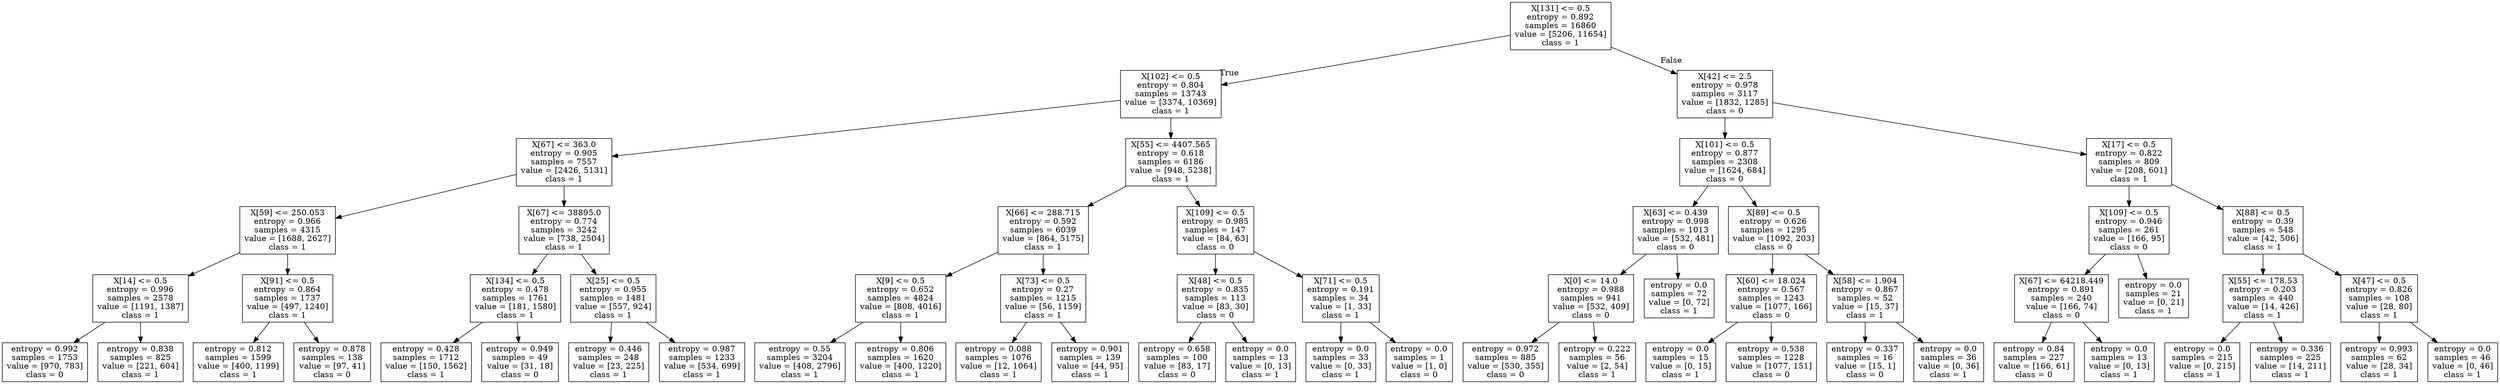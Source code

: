 digraph Tree {
node [shape=box] ;
0 [label="X[131] <= 0.5\nentropy = 0.892\nsamples = 16860\nvalue = [5206, 11654]\nclass = 1"] ;
1 [label="X[102] <= 0.5\nentropy = 0.804\nsamples = 13743\nvalue = [3374, 10369]\nclass = 1"] ;
0 -> 1 [labeldistance=2.5, labelangle=45, headlabel="True"] ;
2 [label="X[67] <= 363.0\nentropy = 0.905\nsamples = 7557\nvalue = [2426, 5131]\nclass = 1"] ;
1 -> 2 ;
3 [label="X[59] <= 250.053\nentropy = 0.966\nsamples = 4315\nvalue = [1688, 2627]\nclass = 1"] ;
2 -> 3 ;
4 [label="X[14] <= 0.5\nentropy = 0.996\nsamples = 2578\nvalue = [1191, 1387]\nclass = 1"] ;
3 -> 4 ;
5 [label="entropy = 0.992\nsamples = 1753\nvalue = [970, 783]\nclass = 0"] ;
4 -> 5 ;
6 [label="entropy = 0.838\nsamples = 825\nvalue = [221, 604]\nclass = 1"] ;
4 -> 6 ;
7 [label="X[91] <= 0.5\nentropy = 0.864\nsamples = 1737\nvalue = [497, 1240]\nclass = 1"] ;
3 -> 7 ;
8 [label="entropy = 0.812\nsamples = 1599\nvalue = [400, 1199]\nclass = 1"] ;
7 -> 8 ;
9 [label="entropy = 0.878\nsamples = 138\nvalue = [97, 41]\nclass = 0"] ;
7 -> 9 ;
10 [label="X[67] <= 38895.0\nentropy = 0.774\nsamples = 3242\nvalue = [738, 2504]\nclass = 1"] ;
2 -> 10 ;
11 [label="X[134] <= 0.5\nentropy = 0.478\nsamples = 1761\nvalue = [181, 1580]\nclass = 1"] ;
10 -> 11 ;
12 [label="entropy = 0.428\nsamples = 1712\nvalue = [150, 1562]\nclass = 1"] ;
11 -> 12 ;
13 [label="entropy = 0.949\nsamples = 49\nvalue = [31, 18]\nclass = 0"] ;
11 -> 13 ;
14 [label="X[25] <= 0.5\nentropy = 0.955\nsamples = 1481\nvalue = [557, 924]\nclass = 1"] ;
10 -> 14 ;
15 [label="entropy = 0.446\nsamples = 248\nvalue = [23, 225]\nclass = 1"] ;
14 -> 15 ;
16 [label="entropy = 0.987\nsamples = 1233\nvalue = [534, 699]\nclass = 1"] ;
14 -> 16 ;
17 [label="X[55] <= 4407.565\nentropy = 0.618\nsamples = 6186\nvalue = [948, 5238]\nclass = 1"] ;
1 -> 17 ;
18 [label="X[66] <= 288.715\nentropy = 0.592\nsamples = 6039\nvalue = [864, 5175]\nclass = 1"] ;
17 -> 18 ;
19 [label="X[9] <= 0.5\nentropy = 0.652\nsamples = 4824\nvalue = [808, 4016]\nclass = 1"] ;
18 -> 19 ;
20 [label="entropy = 0.55\nsamples = 3204\nvalue = [408, 2796]\nclass = 1"] ;
19 -> 20 ;
21 [label="entropy = 0.806\nsamples = 1620\nvalue = [400, 1220]\nclass = 1"] ;
19 -> 21 ;
22 [label="X[73] <= 0.5\nentropy = 0.27\nsamples = 1215\nvalue = [56, 1159]\nclass = 1"] ;
18 -> 22 ;
23 [label="entropy = 0.088\nsamples = 1076\nvalue = [12, 1064]\nclass = 1"] ;
22 -> 23 ;
24 [label="entropy = 0.901\nsamples = 139\nvalue = [44, 95]\nclass = 1"] ;
22 -> 24 ;
25 [label="X[109] <= 0.5\nentropy = 0.985\nsamples = 147\nvalue = [84, 63]\nclass = 0"] ;
17 -> 25 ;
26 [label="X[48] <= 0.5\nentropy = 0.835\nsamples = 113\nvalue = [83, 30]\nclass = 0"] ;
25 -> 26 ;
27 [label="entropy = 0.658\nsamples = 100\nvalue = [83, 17]\nclass = 0"] ;
26 -> 27 ;
28 [label="entropy = 0.0\nsamples = 13\nvalue = [0, 13]\nclass = 1"] ;
26 -> 28 ;
29 [label="X[71] <= 0.5\nentropy = 0.191\nsamples = 34\nvalue = [1, 33]\nclass = 1"] ;
25 -> 29 ;
30 [label="entropy = 0.0\nsamples = 33\nvalue = [0, 33]\nclass = 1"] ;
29 -> 30 ;
31 [label="entropy = 0.0\nsamples = 1\nvalue = [1, 0]\nclass = 0"] ;
29 -> 31 ;
32 [label="X[42] <= 2.5\nentropy = 0.978\nsamples = 3117\nvalue = [1832, 1285]\nclass = 0"] ;
0 -> 32 [labeldistance=2.5, labelangle=-45, headlabel="False"] ;
33 [label="X[101] <= 0.5\nentropy = 0.877\nsamples = 2308\nvalue = [1624, 684]\nclass = 0"] ;
32 -> 33 ;
34 [label="X[63] <= 0.439\nentropy = 0.998\nsamples = 1013\nvalue = [532, 481]\nclass = 0"] ;
33 -> 34 ;
35 [label="X[0] <= 14.0\nentropy = 0.988\nsamples = 941\nvalue = [532, 409]\nclass = 0"] ;
34 -> 35 ;
36 [label="entropy = 0.972\nsamples = 885\nvalue = [530, 355]\nclass = 0"] ;
35 -> 36 ;
37 [label="entropy = 0.222\nsamples = 56\nvalue = [2, 54]\nclass = 1"] ;
35 -> 37 ;
38 [label="entropy = 0.0\nsamples = 72\nvalue = [0, 72]\nclass = 1"] ;
34 -> 38 ;
39 [label="X[89] <= 0.5\nentropy = 0.626\nsamples = 1295\nvalue = [1092, 203]\nclass = 0"] ;
33 -> 39 ;
40 [label="X[60] <= 18.024\nentropy = 0.567\nsamples = 1243\nvalue = [1077, 166]\nclass = 0"] ;
39 -> 40 ;
41 [label="entropy = 0.0\nsamples = 15\nvalue = [0, 15]\nclass = 1"] ;
40 -> 41 ;
42 [label="entropy = 0.538\nsamples = 1228\nvalue = [1077, 151]\nclass = 0"] ;
40 -> 42 ;
43 [label="X[58] <= 1.904\nentropy = 0.867\nsamples = 52\nvalue = [15, 37]\nclass = 1"] ;
39 -> 43 ;
44 [label="entropy = 0.337\nsamples = 16\nvalue = [15, 1]\nclass = 0"] ;
43 -> 44 ;
45 [label="entropy = 0.0\nsamples = 36\nvalue = [0, 36]\nclass = 1"] ;
43 -> 45 ;
46 [label="X[17] <= 0.5\nentropy = 0.822\nsamples = 809\nvalue = [208, 601]\nclass = 1"] ;
32 -> 46 ;
47 [label="X[109] <= 0.5\nentropy = 0.946\nsamples = 261\nvalue = [166, 95]\nclass = 0"] ;
46 -> 47 ;
48 [label="X[67] <= 64218.449\nentropy = 0.891\nsamples = 240\nvalue = [166, 74]\nclass = 0"] ;
47 -> 48 ;
49 [label="entropy = 0.84\nsamples = 227\nvalue = [166, 61]\nclass = 0"] ;
48 -> 49 ;
50 [label="entropy = 0.0\nsamples = 13\nvalue = [0, 13]\nclass = 1"] ;
48 -> 50 ;
51 [label="entropy = 0.0\nsamples = 21\nvalue = [0, 21]\nclass = 1"] ;
47 -> 51 ;
52 [label="X[88] <= 0.5\nentropy = 0.39\nsamples = 548\nvalue = [42, 506]\nclass = 1"] ;
46 -> 52 ;
53 [label="X[55] <= 178.53\nentropy = 0.203\nsamples = 440\nvalue = [14, 426]\nclass = 1"] ;
52 -> 53 ;
54 [label="entropy = 0.0\nsamples = 215\nvalue = [0, 215]\nclass = 1"] ;
53 -> 54 ;
55 [label="entropy = 0.336\nsamples = 225\nvalue = [14, 211]\nclass = 1"] ;
53 -> 55 ;
56 [label="X[47] <= 0.5\nentropy = 0.826\nsamples = 108\nvalue = [28, 80]\nclass = 1"] ;
52 -> 56 ;
57 [label="entropy = 0.993\nsamples = 62\nvalue = [28, 34]\nclass = 1"] ;
56 -> 57 ;
58 [label="entropy = 0.0\nsamples = 46\nvalue = [0, 46]\nclass = 1"] ;
56 -> 58 ;
}